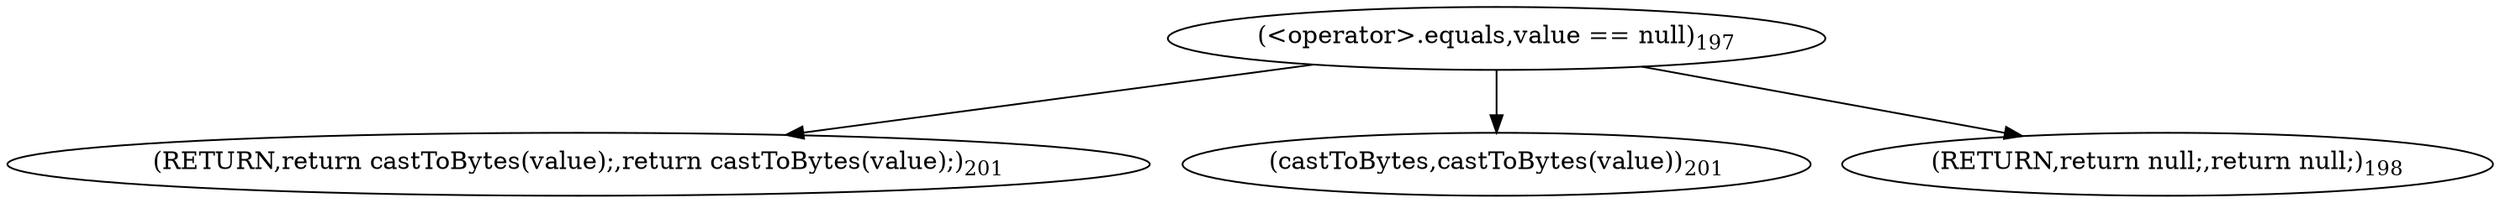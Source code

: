 digraph "getBytes" {  
"655" [label = <(RETURN,return castToBytes(value);,return castToBytes(value);)<SUB>201</SUB>> ]
"649" [label = <(&lt;operator&gt;.equals,value == null)<SUB>197</SUB>> ]
"656" [label = <(castToBytes,castToBytes(value))<SUB>201</SUB>> ]
"653" [label = <(RETURN,return null;,return null;)<SUB>198</SUB>> ]
  "649" -> "655" 
  "649" -> "656" 
  "649" -> "653" 
}
